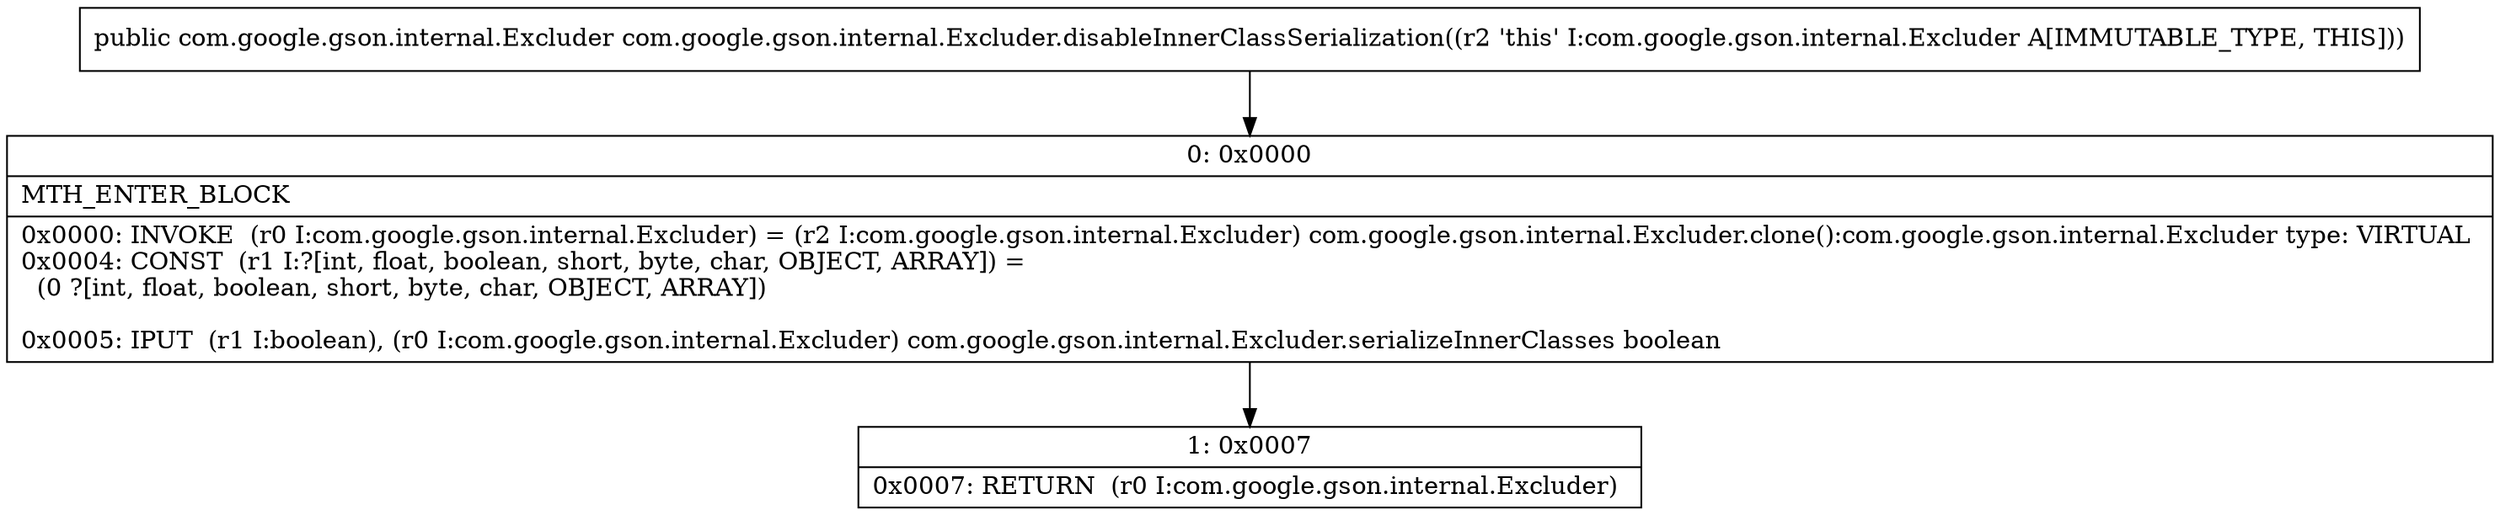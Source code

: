 digraph "CFG forcom.google.gson.internal.Excluder.disableInnerClassSerialization()Lcom\/google\/gson\/internal\/Excluder;" {
Node_0 [shape=record,label="{0\:\ 0x0000|MTH_ENTER_BLOCK\l|0x0000: INVOKE  (r0 I:com.google.gson.internal.Excluder) = (r2 I:com.google.gson.internal.Excluder) com.google.gson.internal.Excluder.clone():com.google.gson.internal.Excluder type: VIRTUAL \l0x0004: CONST  (r1 I:?[int, float, boolean, short, byte, char, OBJECT, ARRAY]) = \l  (0 ?[int, float, boolean, short, byte, char, OBJECT, ARRAY])\l \l0x0005: IPUT  (r1 I:boolean), (r0 I:com.google.gson.internal.Excluder) com.google.gson.internal.Excluder.serializeInnerClasses boolean \l}"];
Node_1 [shape=record,label="{1\:\ 0x0007|0x0007: RETURN  (r0 I:com.google.gson.internal.Excluder) \l}"];
MethodNode[shape=record,label="{public com.google.gson.internal.Excluder com.google.gson.internal.Excluder.disableInnerClassSerialization((r2 'this' I:com.google.gson.internal.Excluder A[IMMUTABLE_TYPE, THIS])) }"];
MethodNode -> Node_0;
Node_0 -> Node_1;
}

